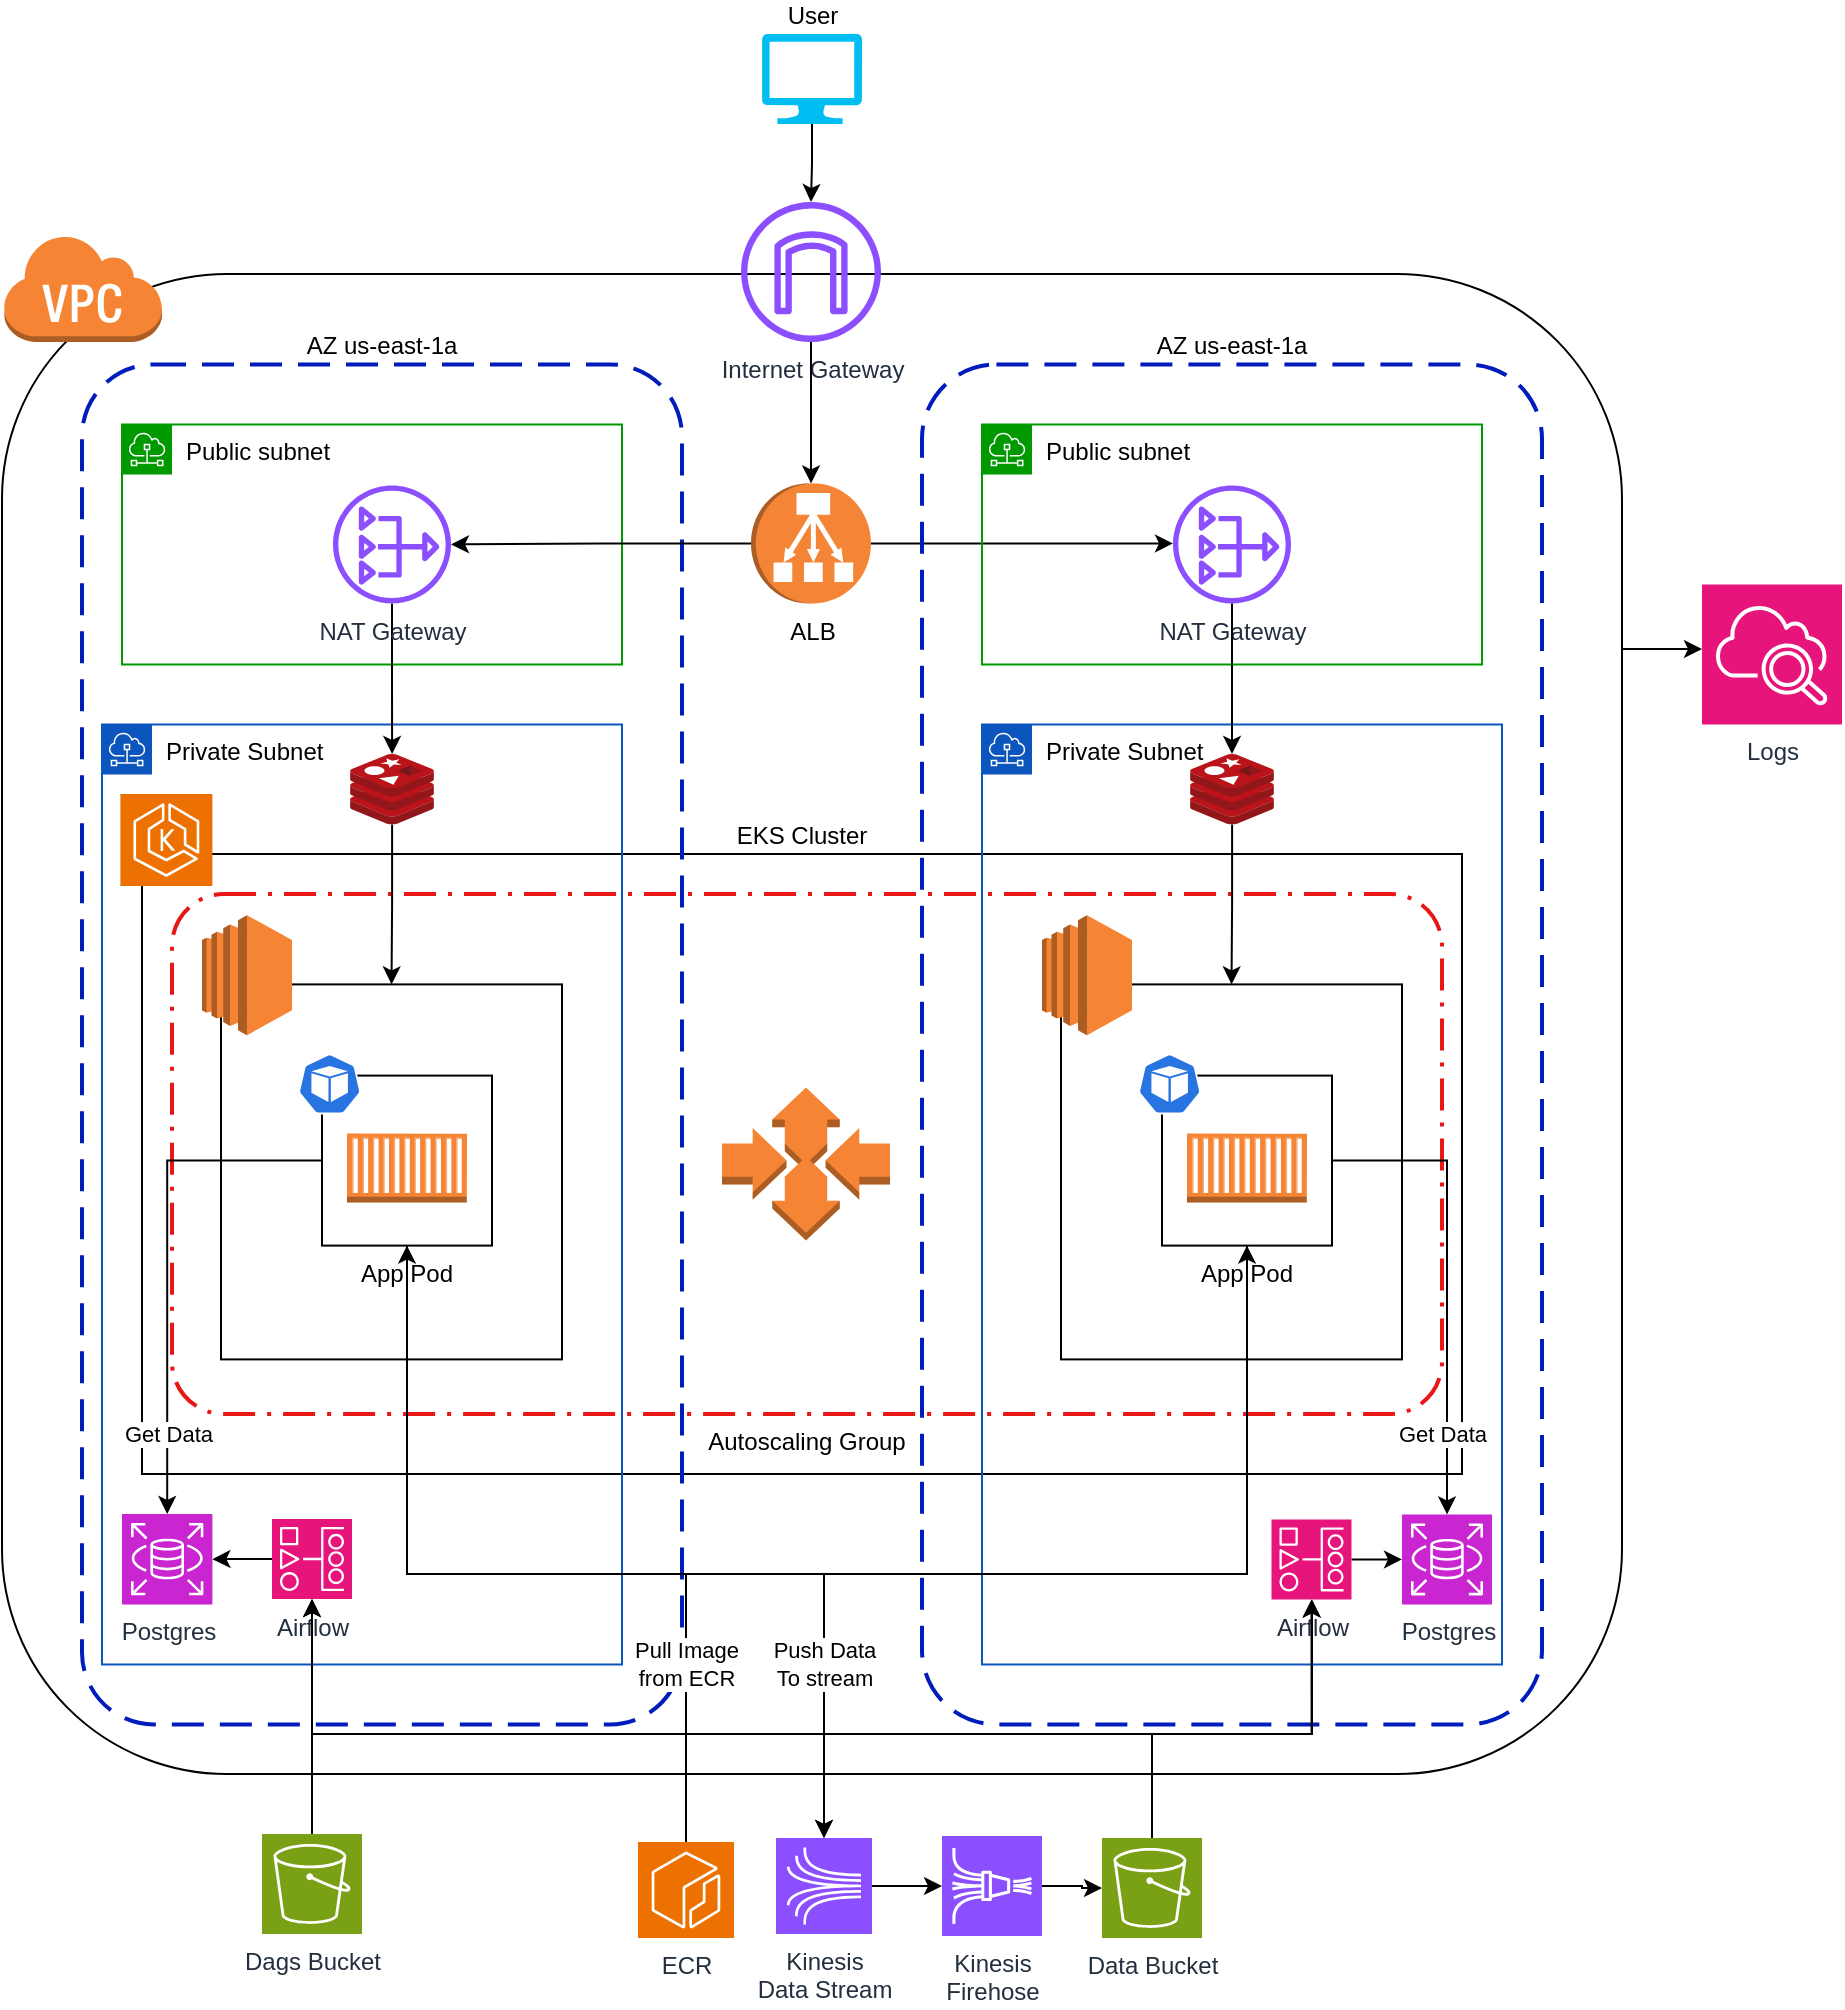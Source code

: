 <mxfile version="24.7.7">
  <diagram id="Nk8_5WHj3bY47Nk8TwNa" name="Page-2">
    <mxGraphModel dx="951" dy="1695" grid="1" gridSize="10" guides="1" tooltips="1" connect="1" arrows="1" fold="1" page="1" pageScale="1" pageWidth="827" pageHeight="1169" math="0" shadow="0">
      <root>
        <mxCell id="0" />
        <mxCell id="1" parent="0" />
        <mxCell id="8qDAEN7lTzCCSwW9B4eR-19" style="edgeStyle=orthogonalEdgeStyle;rounded=0;orthogonalLoop=1;jettySize=auto;html=1;exitX=1;exitY=0.25;exitDx=0;exitDy=0;" parent="1" source="7RvoK3JPYEXPi2wFE7C1-2" target="7RvoK3JPYEXPi2wFE7C1-59" edge="1">
          <mxGeometry relative="1" as="geometry">
            <Array as="points">
              <mxPoint x="1090" y="258" />
              <mxPoint x="1090" y="258" />
            </Array>
          </mxGeometry>
        </mxCell>
        <mxCell id="7RvoK3JPYEXPi2wFE7C1-2" value="" style="rounded=1;whiteSpace=wrap;html=1;fillColor=none;container=0;" parent="1" vertex="1">
          <mxGeometry x="250" y="70" width="810" height="750" as="geometry" />
        </mxCell>
        <mxCell id="7RvoK3JPYEXPi2wFE7C1-3" value="EKS Cluster" style="rounded=0;whiteSpace=wrap;html=1;fillColor=none;labelPosition=center;verticalLabelPosition=top;align=center;verticalAlign=bottom;" parent="1" vertex="1">
          <mxGeometry x="320" y="360" width="660" height="310" as="geometry" />
        </mxCell>
        <mxCell id="7RvoK3JPYEXPi2wFE7C1-4" value="Autoscaling Group" style="rounded=1;arcSize=10;dashed=1;fillColor=none;gradientColor=none;dashPattern=8 3 1 3;strokeWidth=2;labelPosition=center;verticalLabelPosition=bottom;align=center;verticalAlign=top;textShadow=0;strokeColor=#e91616;" parent="1" vertex="1">
          <mxGeometry x="335" y="380" width="635" height="260" as="geometry" />
        </mxCell>
        <mxCell id="7RvoK3JPYEXPi2wFE7C1-31" value="" style="group" parent="1" connectable="0" vertex="1">
          <mxGeometry x="290" y="115.2" width="430" height="720" as="geometry" />
        </mxCell>
        <mxCell id="7RvoK3JPYEXPi2wFE7C1-32" value="" style="group" parent="7RvoK3JPYEXPi2wFE7C1-31" connectable="0" vertex="1">
          <mxGeometry width="410" height="720" as="geometry" />
        </mxCell>
        <mxCell id="7RvoK3JPYEXPi2wFE7C1-33" value="AZ us-east-1a" style="rounded=1;arcSize=12;dashed=1;strokeColor=#001DBC;fillColor=none;dashPattern=8 4;strokeWidth=2;fontColor=#000000;labelBackgroundColor=none;labelPosition=center;verticalLabelPosition=top;align=center;verticalAlign=bottom;" parent="7RvoK3JPYEXPi2wFE7C1-32" vertex="1">
          <mxGeometry width="300" height="680" as="geometry" />
        </mxCell>
        <mxCell id="7RvoK3JPYEXPi2wFE7C1-34" value="Private Subnet" style="sketch=0;outlineConnect=0;html=1;whiteSpace=wrap;fontSize=12;fontStyle=0;shape=mxgraph.aws4.group;grIcon=mxgraph.aws4.group_subnet;strokeColor=#0b55bc;fillColor=none;verticalAlign=top;align=left;spacingLeft=30;dashed=0;" parent="7RvoK3JPYEXPi2wFE7C1-32" vertex="1">
          <mxGeometry x="10" y="180" width="260" height="470" as="geometry" />
        </mxCell>
        <mxCell id="7RvoK3JPYEXPi2wFE7C1-35" value="&lt;font style=&quot;&quot; color=&quot;#000000&quot;&gt;Public subnet&lt;/font&gt;" style="sketch=0;outlineConnect=0;gradientColor=none;html=1;whiteSpace=wrap;fontSize=12;fontStyle=0;shape=mxgraph.aws4.group;grIcon=mxgraph.aws4.group_subnet;strokeColor=#009900;fillColor=none;verticalAlign=top;align=left;spacingLeft=30;fontColor=#879196;dashed=0;" parent="7RvoK3JPYEXPi2wFE7C1-32" vertex="1">
          <mxGeometry x="20" y="30" width="250" height="120" as="geometry" />
        </mxCell>
        <mxCell id="LtW3pOr9cEODEj7JGffH-4" style="edgeStyle=orthogonalEdgeStyle;rounded=0;orthogonalLoop=1;jettySize=auto;html=1;" parent="7RvoK3JPYEXPi2wFE7C1-32" source="7RvoK3JPYEXPi2wFE7C1-37" target="LtW3pOr9cEODEj7JGffH-1" edge="1">
          <mxGeometry relative="1" as="geometry" />
        </mxCell>
        <mxCell id="7RvoK3JPYEXPi2wFE7C1-37" value="NAT Gateway" style="sketch=0;outlineConnect=0;fontColor=#232F3E;gradientColor=none;fillColor=#8C4FFF;strokeColor=none;dashed=0;verticalLabelPosition=bottom;verticalAlign=top;align=center;html=1;fontSize=12;fontStyle=0;aspect=fixed;pointerEvents=1;shape=mxgraph.aws4.nat_gateway;direction=east;" parent="7RvoK3JPYEXPi2wFE7C1-32" vertex="1">
          <mxGeometry x="125.5" y="60.5" width="59" height="59" as="geometry" />
        </mxCell>
        <mxCell id="7RvoK3JPYEXPi2wFE7C1-38" value="" style="group" parent="7RvoK3JPYEXPi2wFE7C1-32" connectable="0" vertex="1">
          <mxGeometry x="60" y="275.4" width="269.5" height="222.1" as="geometry" />
        </mxCell>
        <mxCell id="7RvoK3JPYEXPi2wFE7C1-39" value="" style="rounded=0;whiteSpace=wrap;html=1;labelPosition=center;verticalLabelPosition=bottom;align=center;verticalAlign=top;" parent="7RvoK3JPYEXPi2wFE7C1-38" vertex="1">
          <mxGeometry x="9.5" y="34.6" width="170.5" height="187.5" as="geometry" />
        </mxCell>
        <mxCell id="7RvoK3JPYEXPi2wFE7C1-40" value="" style="outlineConnect=0;dashed=0;verticalLabelPosition=bottom;verticalAlign=top;align=center;html=1;shape=mxgraph.aws3.ec2;fillColor=#F58534;gradientColor=none;" parent="7RvoK3JPYEXPi2wFE7C1-38" vertex="1">
          <mxGeometry width="45" height="60" as="geometry" />
        </mxCell>
        <mxCell id="7RvoK3JPYEXPi2wFE7C1-45" value="" style="group" parent="7RvoK3JPYEXPi2wFE7C1-38" connectable="0" vertex="1">
          <mxGeometry x="40" y="59.6" width="105" height="105.6" as="geometry" />
        </mxCell>
        <mxCell id="7RvoK3JPYEXPi2wFE7C1-46" value="App Pod" style="whiteSpace=wrap;html=1;aspect=fixed;labelPosition=center;verticalLabelPosition=bottom;align=center;verticalAlign=top;" parent="7RvoK3JPYEXPi2wFE7C1-45" vertex="1">
          <mxGeometry x="20" y="20.6" width="85" height="85" as="geometry" />
        </mxCell>
        <mxCell id="7RvoK3JPYEXPi2wFE7C1-47" value="" style="outlineConnect=0;dashed=0;verticalLabelPosition=bottom;verticalAlign=top;align=center;html=1;shape=mxgraph.aws3.ec2_compute_container;fillColor=#F58534;gradientColor=none;" parent="7RvoK3JPYEXPi2wFE7C1-45" vertex="1">
          <mxGeometry x="32.5" y="49.6" width="60" height="34.5" as="geometry" />
        </mxCell>
        <mxCell id="7RvoK3JPYEXPi2wFE7C1-49" value="" style="aspect=fixed;sketch=0;html=1;dashed=0;whitespace=wrap;fillColor=#2875E2;strokeColor=#ffffff;points=[[0.005,0.63,0],[0.1,0.2,0],[0.9,0.2,0],[0.5,0,0],[0.995,0.63,0],[0.72,0.99,0],[0.5,1,0],[0.28,0.99,0]];shape=mxgraph.kubernetes.icon2;prIcon=pod" parent="7RvoK3JPYEXPi2wFE7C1-38" vertex="1">
          <mxGeometry x="48" y="69.2" width="31.66" height="30.4" as="geometry" />
        </mxCell>
        <mxCell id="7RvoK3JPYEXPi2wFE7C1-50" value="" style="sketch=0;points=[[0,0,0],[0.25,0,0],[0.5,0,0],[0.75,0,0],[1,0,0],[0,1,0],[0.25,1,0],[0.5,1,0],[0.75,1,0],[1,1,0],[0,0.25,0],[0,0.5,0],[0,0.75,0],[1,0.25,0],[1,0.5,0],[1,0.75,0]];outlineConnect=0;fontColor=#232F3E;fillColor=#ED7100;strokeColor=#ffffff;dashed=0;verticalLabelPosition=bottom;verticalAlign=top;align=center;html=1;fontSize=12;fontStyle=0;aspect=fixed;shape=mxgraph.aws4.resourceIcon;resIcon=mxgraph.aws4.eks;" parent="7RvoK3JPYEXPi2wFE7C1-32" vertex="1">
          <mxGeometry x="19.2" y="214.8" width="46" height="46" as="geometry" />
        </mxCell>
        <mxCell id="7RvoK3JPYEXPi2wFE7C1-69" value="Postgres" style="sketch=0;points=[[0,0,0],[0.25,0,0],[0.5,0,0],[0.75,0,0],[1,0,0],[0,1,0],[0.25,1,0],[0.5,1,0],[0.75,1,0],[1,1,0],[0,0.25,0],[0,0.5,0],[0,0.75,0],[1,0.25,0],[1,0.5,0],[1,0.75,0]];outlineConnect=0;fontColor=#232F3E;fillColor=#C925D1;strokeColor=#ffffff;dashed=0;verticalLabelPosition=bottom;verticalAlign=top;align=center;html=1;fontSize=12;fontStyle=0;aspect=fixed;shape=mxgraph.aws4.resourceIcon;resIcon=mxgraph.aws4.rds;" parent="7RvoK3JPYEXPi2wFE7C1-32" vertex="1">
          <mxGeometry x="20" y="574.8" width="45.2" height="45.2" as="geometry" />
        </mxCell>
        <mxCell id="8qDAEN7lTzCCSwW9B4eR-32" value="" style="edgeStyle=orthogonalEdgeStyle;rounded=0;orthogonalLoop=1;jettySize=auto;html=1;" parent="7RvoK3JPYEXPi2wFE7C1-32" source="8qDAEN7lTzCCSwW9B4eR-21" target="7RvoK3JPYEXPi2wFE7C1-69" edge="1">
          <mxGeometry relative="1" as="geometry" />
        </mxCell>
        <mxCell id="8qDAEN7lTzCCSwW9B4eR-21" value="Airflow" style="sketch=0;points=[[0,0,0],[0.25,0,0],[0.5,0,0],[0.75,0,0],[1,0,0],[0,1,0],[0.25,1,0],[0.5,1,0],[0.75,1,0],[1,1,0],[0,0.25,0],[0,0.5,0],[0,0.75,0],[1,0.25,0],[1,0.5,0],[1,0.75,0]];outlineConnect=0;fontColor=#232F3E;fillColor=#E7157B;strokeColor=#ffffff;dashed=0;verticalLabelPosition=bottom;verticalAlign=top;align=center;html=1;fontSize=12;fontStyle=0;aspect=fixed;shape=mxgraph.aws4.resourceIcon;resIcon=mxgraph.aws4.managed_workflows_for_apache_airflow;" parent="7RvoK3JPYEXPi2wFE7C1-32" vertex="1">
          <mxGeometry x="95" y="577.3" width="40" height="40" as="geometry" />
        </mxCell>
        <mxCell id="LtW3pOr9cEODEj7JGffH-5" style="edgeStyle=orthogonalEdgeStyle;rounded=0;orthogonalLoop=1;jettySize=auto;html=1;" parent="7RvoK3JPYEXPi2wFE7C1-32" source="LtW3pOr9cEODEj7JGffH-1" target="7RvoK3JPYEXPi2wFE7C1-39" edge="1">
          <mxGeometry relative="1" as="geometry" />
        </mxCell>
        <mxCell id="LtW3pOr9cEODEj7JGffH-1" value="" style="image;sketch=0;aspect=fixed;html=1;points=[];align=center;fontSize=12;image=img/lib/mscae/Cache_Redis_Product.svg;" parent="7RvoK3JPYEXPi2wFE7C1-32" vertex="1">
          <mxGeometry x="134.05" y="194.8" width="41.9" height="35.2" as="geometry" />
        </mxCell>
        <mxCell id="7RvoK3JPYEXPi2wFE7C1-60" value="" style="outlineConnect=0;dashed=0;verticalLabelPosition=bottom;verticalAlign=top;align=center;html=1;shape=mxgraph.aws3.auto_scaling;fillColor=#F58534;gradientColor=none;" parent="7RvoK3JPYEXPi2wFE7C1-32" vertex="1">
          <mxGeometry x="320" y="361.55" width="84" height="76.5" as="geometry" />
        </mxCell>
        <mxCell id="VeaT5giZ94QDTVKN3jzC-1" value="ALB" style="outlineConnect=0;dashed=0;verticalLabelPosition=bottom;verticalAlign=top;align=center;html=1;shape=mxgraph.aws3.classic_load_balancer;fillColor=#F58536;gradientColor=none;direction=south;" vertex="1" parent="7RvoK3JPYEXPi2wFE7C1-32">
          <mxGeometry x="334.5" y="59.5" width="60" height="60" as="geometry" />
        </mxCell>
        <mxCell id="VeaT5giZ94QDTVKN3jzC-5" style="edgeStyle=orthogonalEdgeStyle;rounded=0;orthogonalLoop=1;jettySize=auto;html=1;" edge="1" parent="7RvoK3JPYEXPi2wFE7C1-32" source="VeaT5giZ94QDTVKN3jzC-1" target="7RvoK3JPYEXPi2wFE7C1-37">
          <mxGeometry relative="1" as="geometry" />
        </mxCell>
        <mxCell id="sxPNIzPanMjUsf4vRM8A-8" style="edgeStyle=orthogonalEdgeStyle;rounded=0;orthogonalLoop=1;jettySize=auto;html=1;entryX=0.5;entryY=0;entryDx=0;entryDy=0;entryPerimeter=0;" edge="1" parent="7RvoK3JPYEXPi2wFE7C1-32" source="7RvoK3JPYEXPi2wFE7C1-46" target="7RvoK3JPYEXPi2wFE7C1-69">
          <mxGeometry relative="1" as="geometry" />
        </mxCell>
        <mxCell id="sxPNIzPanMjUsf4vRM8A-9" value="Get Data" style="edgeLabel;html=1;align=center;verticalAlign=middle;resizable=0;points=[];" vertex="1" connectable="0" parent="sxPNIzPanMjUsf4vRM8A-8">
          <mxGeometry x="0.558" relative="1" as="geometry">
            <mxPoint y="16" as="offset" />
          </mxGeometry>
        </mxCell>
        <mxCell id="7RvoK3JPYEXPi2wFE7C1-51" value="" style="outlineConnect=0;dashed=0;verticalLabelPosition=bottom;verticalAlign=top;align=center;html=1;shape=mxgraph.aws3.virtual_private_cloud;fillColor=#F58534;gradientColor=none;" parent="1" vertex="1">
          <mxGeometry x="250.5" y="50" width="79.5" height="54" as="geometry" />
        </mxCell>
        <mxCell id="8qDAEN7lTzCCSwW9B4eR-36" style="edgeStyle=orthogonalEdgeStyle;rounded=0;orthogonalLoop=1;jettySize=auto;html=1;" parent="1" source="VeaT5giZ94QDTVKN3jzC-1" target="8qDAEN7lTzCCSwW9B4eR-7" edge="1">
          <mxGeometry relative="1" as="geometry">
            <Array as="points">
              <mxPoint x="660" y="200" />
            </Array>
          </mxGeometry>
        </mxCell>
        <mxCell id="7RvoK3JPYEXPi2wFE7C1-53" value="Internet Gateway" style="sketch=0;outlineConnect=0;fontColor=#232F3E;gradientColor=none;fillColor=#8C4FFF;strokeColor=none;dashed=0;verticalLabelPosition=bottom;verticalAlign=top;align=center;html=1;fontSize=12;fontStyle=0;aspect=fixed;pointerEvents=1;shape=mxgraph.aws4.internet_gateway;" parent="1" vertex="1">
          <mxGeometry x="619.5" y="34" width="70" height="70" as="geometry" />
        </mxCell>
        <mxCell id="7RvoK3JPYEXPi2wFE7C1-57" value="" style="edgeStyle=orthogonalEdgeStyle;rounded=0;orthogonalLoop=1;jettySize=auto;html=1;" parent="1" source="7RvoK3JPYEXPi2wFE7C1-58" target="7RvoK3JPYEXPi2wFE7C1-53" edge="1">
          <mxGeometry relative="1" as="geometry" />
        </mxCell>
        <mxCell id="7RvoK3JPYEXPi2wFE7C1-58" value="User" style="verticalLabelPosition=top;html=1;verticalAlign=bottom;align=center;strokeColor=none;fillColor=#00BEF2;shape=mxgraph.azure.computer;pointerEvents=1;labelPosition=center;" parent="1" vertex="1">
          <mxGeometry x="630" y="-50" width="50" height="45" as="geometry" />
        </mxCell>
        <mxCell id="3yoMqUDnN0wElFV1GtGB-1" value="Data Bucket" style="sketch=0;points=[[0,0,0],[0.25,0,0],[0.5,0,0],[0.75,0,0],[1,0,0],[0,1,0],[0.25,1,0],[0.5,1,0],[0.75,1,0],[1,1,0],[0,0.25,0],[0,0.5,0],[0,0.75,0],[1,0.25,0],[1,0.5,0],[1,0.75,0]];outlineConnect=0;fontColor=#232F3E;fillColor=#7AA116;strokeColor=#ffffff;dashed=0;verticalLabelPosition=bottom;verticalAlign=top;align=center;html=1;fontSize=12;fontStyle=0;aspect=fixed;shape=mxgraph.aws4.resourceIcon;resIcon=mxgraph.aws4.s3;" parent="1" vertex="1">
          <mxGeometry x="800" y="852" width="50" height="50" as="geometry" />
        </mxCell>
        <mxCell id="3yoMqUDnN0wElFV1GtGB-9" value="" style="edgeStyle=orthogonalEdgeStyle;rounded=0;orthogonalLoop=1;jettySize=auto;html=1;" parent="1" source="3yoMqUDnN0wElFV1GtGB-2" target="3yoMqUDnN0wElFV1GtGB-3" edge="1">
          <mxGeometry relative="1" as="geometry" />
        </mxCell>
        <mxCell id="3yoMqUDnN0wElFV1GtGB-2" value="Kinesis&lt;div&gt;&lt;span style=&quot;background-color: initial;&quot;&gt;Data Stream&lt;/span&gt;&lt;/div&gt;" style="sketch=0;points=[[0,0,0],[0.25,0,0],[0.5,0,0],[0.75,0,0],[1,0,0],[0,1,0],[0.25,1,0],[0.5,1,0],[0.75,1,0],[1,1,0],[0,0.25,0],[0,0.5,0],[0,0.75,0],[1,0.25,0],[1,0.5,0],[1,0.75,0]];outlineConnect=0;fontColor=#232F3E;fillColor=#8C4FFF;strokeColor=#ffffff;dashed=0;verticalLabelPosition=bottom;verticalAlign=top;align=center;html=1;fontSize=12;fontStyle=0;aspect=fixed;shape=mxgraph.aws4.resourceIcon;resIcon=mxgraph.aws4.kinesis;direction=east;" parent="1" vertex="1">
          <mxGeometry x="637" y="852" width="48" height="48" as="geometry" />
        </mxCell>
        <mxCell id="3yoMqUDnN0wElFV1GtGB-10" value="" style="edgeStyle=orthogonalEdgeStyle;rounded=0;orthogonalLoop=1;jettySize=auto;html=1;" parent="1" source="3yoMqUDnN0wElFV1GtGB-3" target="3yoMqUDnN0wElFV1GtGB-1" edge="1">
          <mxGeometry relative="1" as="geometry" />
        </mxCell>
        <mxCell id="3yoMqUDnN0wElFV1GtGB-3" value="Kinesis&lt;div&gt;Firehose&lt;/div&gt;" style="sketch=0;points=[[0,0,0],[0.25,0,0],[0.5,0,0],[0.75,0,0],[1,0,0],[0,1,0],[0.25,1,0],[0.5,1,0],[0.75,1,0],[1,1,0],[0,0.25,0],[0,0.5,0],[0,0.75,0],[1,0.25,0],[1,0.5,0],[1,0.75,0]];outlineConnect=0;fontColor=#232F3E;fillColor=#8C4FFF;strokeColor=#ffffff;dashed=0;verticalLabelPosition=bottom;verticalAlign=top;align=center;html=1;fontSize=12;fontStyle=0;aspect=fixed;shape=mxgraph.aws4.resourceIcon;resIcon=mxgraph.aws4.kinesis_data_firehose;direction=east;" parent="1" vertex="1">
          <mxGeometry x="720" y="851" width="50" height="50" as="geometry" />
        </mxCell>
        <mxCell id="8qDAEN7lTzCCSwW9B4eR-1" value="" style="group" parent="1" connectable="0" vertex="1">
          <mxGeometry x="710" y="115.2" width="460" height="720" as="geometry" />
        </mxCell>
        <mxCell id="8qDAEN7lTzCCSwW9B4eR-2" value="" style="group" parent="8qDAEN7lTzCCSwW9B4eR-1" connectable="0" vertex="1">
          <mxGeometry width="410" height="720" as="geometry" />
        </mxCell>
        <mxCell id="8qDAEN7lTzCCSwW9B4eR-3" value="AZ us-east-1a" style="rounded=1;arcSize=12;dashed=1;strokeColor=#001DBC;fillColor=none;dashPattern=8 4;strokeWidth=2;fontColor=#000000;labelBackgroundColor=none;labelPosition=center;verticalLabelPosition=top;align=center;verticalAlign=bottom;" parent="8qDAEN7lTzCCSwW9B4eR-2" vertex="1">
          <mxGeometry width="310" height="680" as="geometry" />
        </mxCell>
        <mxCell id="8qDAEN7lTzCCSwW9B4eR-4" value="Private Subnet" style="sketch=0;outlineConnect=0;html=1;whiteSpace=wrap;fontSize=12;fontStyle=0;shape=mxgraph.aws4.group;grIcon=mxgraph.aws4.group_subnet;strokeColor=#0b55bc;fillColor=none;verticalAlign=top;align=left;spacingLeft=30;dashed=0;" parent="8qDAEN7lTzCCSwW9B4eR-2" vertex="1">
          <mxGeometry x="30" y="180" width="260" height="470" as="geometry" />
        </mxCell>
        <mxCell id="8qDAEN7lTzCCSwW9B4eR-5" value="&lt;font style=&quot;&quot; color=&quot;#000000&quot;&gt;Public subnet&lt;/font&gt;" style="sketch=0;outlineConnect=0;gradientColor=none;html=1;whiteSpace=wrap;fontSize=12;fontStyle=0;shape=mxgraph.aws4.group;grIcon=mxgraph.aws4.group_subnet;strokeColor=#009900;fillColor=none;verticalAlign=top;align=left;spacingLeft=30;fontColor=#879196;dashed=0;" parent="8qDAEN7lTzCCSwW9B4eR-2" vertex="1">
          <mxGeometry x="30" y="30" width="250" height="120" as="geometry" />
        </mxCell>
        <mxCell id="8qDAEN7lTzCCSwW9B4eR-6" style="edgeStyle=orthogonalEdgeStyle;rounded=0;orthogonalLoop=1;jettySize=auto;html=1;entryX=0.5;entryY=0;entryDx=0;entryDy=0;" parent="8qDAEN7lTzCCSwW9B4eR-2" source="LtW3pOr9cEODEj7JGffH-2" target="8qDAEN7lTzCCSwW9B4eR-9" edge="1">
          <mxGeometry relative="1" as="geometry" />
        </mxCell>
        <mxCell id="8qDAEN7lTzCCSwW9B4eR-7" value="NAT Gateway" style="sketch=0;outlineConnect=0;fontColor=#232F3E;gradientColor=none;fillColor=#8C4FFF;strokeColor=none;dashed=0;verticalLabelPosition=bottom;verticalAlign=top;align=center;html=1;fontSize=12;fontStyle=0;aspect=fixed;pointerEvents=1;shape=mxgraph.aws4.nat_gateway;direction=east;" parent="8qDAEN7lTzCCSwW9B4eR-2" vertex="1">
          <mxGeometry x="125.5" y="60.5" width="59" height="59" as="geometry" />
        </mxCell>
        <mxCell id="8qDAEN7lTzCCSwW9B4eR-8" value="" style="group" parent="8qDAEN7lTzCCSwW9B4eR-2" connectable="0" vertex="1">
          <mxGeometry x="60" y="275.4" width="269.5" height="222.1" as="geometry" />
        </mxCell>
        <mxCell id="8qDAEN7lTzCCSwW9B4eR-9" value="" style="rounded=0;whiteSpace=wrap;html=1;labelPosition=center;verticalLabelPosition=bottom;align=center;verticalAlign=top;" parent="8qDAEN7lTzCCSwW9B4eR-8" vertex="1">
          <mxGeometry x="9.5" y="34.6" width="170.5" height="187.5" as="geometry" />
        </mxCell>
        <mxCell id="8qDAEN7lTzCCSwW9B4eR-10" value="" style="outlineConnect=0;dashed=0;verticalLabelPosition=bottom;verticalAlign=top;align=center;html=1;shape=mxgraph.aws3.ec2;fillColor=#F58534;gradientColor=none;" parent="8qDAEN7lTzCCSwW9B4eR-8" vertex="1">
          <mxGeometry width="45" height="60" as="geometry" />
        </mxCell>
        <mxCell id="8qDAEN7lTzCCSwW9B4eR-11" value="" style="group" parent="8qDAEN7lTzCCSwW9B4eR-8" connectable="0" vertex="1">
          <mxGeometry x="40" y="59.6" width="105" height="105.6" as="geometry" />
        </mxCell>
        <mxCell id="8qDAEN7lTzCCSwW9B4eR-12" value="App Pod" style="whiteSpace=wrap;html=1;aspect=fixed;labelPosition=center;verticalLabelPosition=bottom;align=center;verticalAlign=top;" parent="8qDAEN7lTzCCSwW9B4eR-11" vertex="1">
          <mxGeometry x="20" y="20.6" width="85" height="85" as="geometry" />
        </mxCell>
        <mxCell id="8qDAEN7lTzCCSwW9B4eR-13" value="" style="outlineConnect=0;dashed=0;verticalLabelPosition=bottom;verticalAlign=top;align=center;html=1;shape=mxgraph.aws3.ec2_compute_container;fillColor=#F58534;gradientColor=none;" parent="8qDAEN7lTzCCSwW9B4eR-11" vertex="1">
          <mxGeometry x="32.5" y="49.6" width="60" height="34.5" as="geometry" />
        </mxCell>
        <mxCell id="8qDAEN7lTzCCSwW9B4eR-14" value="" style="aspect=fixed;sketch=0;html=1;dashed=0;whitespace=wrap;fillColor=#2875E2;strokeColor=#ffffff;points=[[0.005,0.63,0],[0.1,0.2,0],[0.9,0.2,0],[0.5,0,0],[0.995,0.63,0],[0.72,0.99,0],[0.5,1,0],[0.28,0.99,0]];shape=mxgraph.kubernetes.icon2;prIcon=pod" parent="8qDAEN7lTzCCSwW9B4eR-8" vertex="1">
          <mxGeometry x="48" y="69.2" width="31.66" height="30.4" as="geometry" />
        </mxCell>
        <mxCell id="8qDAEN7lTzCCSwW9B4eR-16" value="Postgres" style="sketch=0;points=[[0,0,0],[0.25,0,0],[0.5,0,0],[0.75,0,0],[1,0,0],[0,1,0],[0.25,1,0],[0.5,1,0],[0.75,1,0],[1,1,0],[0,0.25,0],[0,0.5,0],[0,0.75,0],[1,0.25,0],[1,0.5,0],[1,0.75,0]];outlineConnect=0;fontColor=#232F3E;fillColor=#C925D1;strokeColor=#ffffff;dashed=0;verticalLabelPosition=bottom;verticalAlign=top;align=center;html=1;fontSize=12;fontStyle=0;aspect=fixed;shape=mxgraph.aws4.resourceIcon;resIcon=mxgraph.aws4.rds;" parent="8qDAEN7lTzCCSwW9B4eR-2" vertex="1">
          <mxGeometry x="240" y="575" width="45" height="45" as="geometry" />
        </mxCell>
        <mxCell id="8qDAEN7lTzCCSwW9B4eR-35" value="" style="edgeStyle=orthogonalEdgeStyle;rounded=0;orthogonalLoop=1;jettySize=auto;html=1;" parent="8qDAEN7lTzCCSwW9B4eR-2" source="8qDAEN7lTzCCSwW9B4eR-22" target="8qDAEN7lTzCCSwW9B4eR-16" edge="1">
          <mxGeometry relative="1" as="geometry" />
        </mxCell>
        <mxCell id="8qDAEN7lTzCCSwW9B4eR-22" value="Airflow" style="sketch=0;points=[[0,0,0],[0.25,0,0],[0.5,0,0],[0.75,0,0],[1,0,0],[0,1,0],[0.25,1,0],[0.5,1,0],[0.75,1,0],[1,1,0],[0,0.25,0],[0,0.5,0],[0,0.75,0],[1,0.25,0],[1,0.5,0],[1,0.75,0]];outlineConnect=0;fontColor=#232F3E;fillColor=#E7157B;strokeColor=#ffffff;dashed=0;verticalLabelPosition=bottom;verticalAlign=top;align=center;html=1;fontSize=12;fontStyle=0;aspect=fixed;shape=mxgraph.aws4.resourceIcon;resIcon=mxgraph.aws4.managed_workflows_for_apache_airflow;" parent="8qDAEN7lTzCCSwW9B4eR-2" vertex="1">
          <mxGeometry x="174.75" y="577.5" width="40" height="40" as="geometry" />
        </mxCell>
        <mxCell id="LtW3pOr9cEODEj7JGffH-2" value="" style="image;sketch=0;aspect=fixed;html=1;points=[];align=center;fontSize=12;image=img/lib/mscae/Cache_Redis_Product.svg;" parent="8qDAEN7lTzCCSwW9B4eR-2" vertex="1">
          <mxGeometry x="134.05" y="194.8" width="41.9" height="35.2" as="geometry" />
        </mxCell>
        <mxCell id="LtW3pOr9cEODEj7JGffH-3" value="" style="edgeStyle=orthogonalEdgeStyle;rounded=0;orthogonalLoop=1;jettySize=auto;html=1;entryX=0.5;entryY=0;entryDx=0;entryDy=0;" parent="8qDAEN7lTzCCSwW9B4eR-2" source="8qDAEN7lTzCCSwW9B4eR-7" target="LtW3pOr9cEODEj7JGffH-2" edge="1">
          <mxGeometry relative="1" as="geometry">
            <mxPoint x="865" y="235.2" as="sourcePoint" />
            <mxPoint x="865" y="425.2" as="targetPoint" />
          </mxGeometry>
        </mxCell>
        <mxCell id="sxPNIzPanMjUsf4vRM8A-10" style="edgeStyle=orthogonalEdgeStyle;rounded=0;orthogonalLoop=1;jettySize=auto;html=1;exitX=1;exitY=0.5;exitDx=0;exitDy=0;entryX=0.5;entryY=0;entryDx=0;entryDy=0;entryPerimeter=0;" edge="1" parent="8qDAEN7lTzCCSwW9B4eR-2" source="8qDAEN7lTzCCSwW9B4eR-12" target="8qDAEN7lTzCCSwW9B4eR-16">
          <mxGeometry relative="1" as="geometry" />
        </mxCell>
        <mxCell id="sxPNIzPanMjUsf4vRM8A-11" value="Get Data" style="edgeLabel;html=1;align=center;verticalAlign=middle;resizable=0;points=[];" vertex="1" connectable="0" parent="sxPNIzPanMjUsf4vRM8A-10">
          <mxGeometry x="0.717" y="-1" relative="1" as="geometry">
            <mxPoint x="-2" y="-7" as="offset" />
          </mxGeometry>
        </mxCell>
        <mxCell id="7RvoK3JPYEXPi2wFE7C1-59" value="Logs" style="sketch=0;points=[[0,0,0],[0.25,0,0],[0.5,0,0],[0.75,0,0],[1,0,0],[0,1,0],[0.25,1,0],[0.5,1,0],[0.75,1,0],[1,1,0],[0,0.25,0],[0,0.5,0],[0,0.75,0],[1,0.25,0],[1,0.5,0],[1,0.75,0]];points=[[0,0,0],[0.25,0,0],[0.5,0,0],[0.75,0,0],[1,0,0],[0,1,0],[0.25,1,0],[0.5,1,0],[0.75,1,0],[1,1,0],[0,0.25,0],[0,0.5,0],[0,0.75,0],[1,0.25,0],[1,0.5,0],[1,0.75,0]];outlineConnect=0;fontColor=#232F3E;fillColor=#E7157B;strokeColor=#ffffff;dashed=0;verticalLabelPosition=bottom;verticalAlign=top;align=center;html=1;fontSize=12;fontStyle=0;aspect=fixed;shape=mxgraph.aws4.resourceIcon;resIcon=mxgraph.aws4.cloudwatch_2;container=0;" parent="8qDAEN7lTzCCSwW9B4eR-1" vertex="1">
          <mxGeometry x="390" y="110.0" width="70" height="70" as="geometry" />
        </mxCell>
        <mxCell id="8qDAEN7lTzCCSwW9B4eR-20" style="edgeStyle=orthogonalEdgeStyle;rounded=0;orthogonalLoop=1;jettySize=auto;html=1;exitX=0.5;exitY=1;exitDx=0;exitDy=0;" parent="1" source="8qDAEN7lTzCCSwW9B4eR-12" target="3yoMqUDnN0wElFV1GtGB-2" edge="1">
          <mxGeometry relative="1" as="geometry">
            <Array as="points">
              <mxPoint x="873" y="720" />
              <mxPoint x="661" y="720" />
            </Array>
          </mxGeometry>
        </mxCell>
        <mxCell id="8qDAEN7lTzCCSwW9B4eR-29" style="edgeStyle=orthogonalEdgeStyle;rounded=0;orthogonalLoop=1;jettySize=auto;html=1;entryX=0.5;entryY=1;entryDx=0;entryDy=0;entryPerimeter=0;" parent="1" source="3yoMqUDnN0wElFV1GtGB-1" target="8qDAEN7lTzCCSwW9B4eR-22" edge="1">
          <mxGeometry relative="1" as="geometry">
            <Array as="points">
              <mxPoint x="825" y="800" />
              <mxPoint x="905" y="800" />
            </Array>
          </mxGeometry>
        </mxCell>
        <mxCell id="LtW3pOr9cEODEj7JGffH-9" style="edgeStyle=orthogonalEdgeStyle;rounded=0;orthogonalLoop=1;jettySize=auto;html=1;" parent="1" source="LtW3pOr9cEODEj7JGffH-6" target="8qDAEN7lTzCCSwW9B4eR-22" edge="1">
          <mxGeometry relative="1" as="geometry">
            <Array as="points">
              <mxPoint x="405" y="800" />
              <mxPoint x="905" y="800" />
            </Array>
          </mxGeometry>
        </mxCell>
        <mxCell id="LtW3pOr9cEODEj7JGffH-6" value="Dags Bucket" style="sketch=0;points=[[0,0,0],[0.25,0,0],[0.5,0,0],[0.75,0,0],[1,0,0],[0,1,0],[0.25,1,0],[0.5,1,0],[0.75,1,0],[1,1,0],[0,0.25,0],[0,0.5,0],[0,0.75,0],[1,0.25,0],[1,0.5,0],[1,0.75,0]];outlineConnect=0;fontColor=#232F3E;fillColor=#7AA116;strokeColor=#ffffff;dashed=0;verticalLabelPosition=bottom;verticalAlign=top;align=center;html=1;fontSize=12;fontStyle=0;aspect=fixed;shape=mxgraph.aws4.resourceIcon;resIcon=mxgraph.aws4.s3;" parent="1" vertex="1">
          <mxGeometry x="380" y="850" width="50" height="50" as="geometry" />
        </mxCell>
        <mxCell id="LtW3pOr9cEODEj7JGffH-7" style="edgeStyle=orthogonalEdgeStyle;rounded=0;orthogonalLoop=1;jettySize=auto;html=1;entryX=0.5;entryY=1;entryDx=0;entryDy=0;entryPerimeter=0;" parent="1" source="LtW3pOr9cEODEj7JGffH-6" target="8qDAEN7lTzCCSwW9B4eR-21" edge="1">
          <mxGeometry relative="1" as="geometry" />
        </mxCell>
        <mxCell id="LtW3pOr9cEODEj7JGffH-8" style="edgeStyle=orthogonalEdgeStyle;rounded=0;orthogonalLoop=1;jettySize=auto;html=1;entryX=0.5;entryY=1;entryDx=0;entryDy=0;entryPerimeter=0;" parent="1" source="3yoMqUDnN0wElFV1GtGB-1" target="8qDAEN7lTzCCSwW9B4eR-21" edge="1">
          <mxGeometry relative="1" as="geometry">
            <Array as="points">
              <mxPoint x="825" y="800" />
              <mxPoint x="405" y="800" />
            </Array>
          </mxGeometry>
        </mxCell>
        <mxCell id="VeaT5giZ94QDTVKN3jzC-3" value="" style="edgeStyle=orthogonalEdgeStyle;rounded=0;orthogonalLoop=1;jettySize=auto;html=1;" edge="1" parent="1" source="7RvoK3JPYEXPi2wFE7C1-53" target="VeaT5giZ94QDTVKN3jzC-1">
          <mxGeometry relative="1" as="geometry">
            <Array as="points" />
            <mxPoint x="660" y="100" as="sourcePoint" />
            <mxPoint x="836" y="200" as="targetPoint" />
          </mxGeometry>
        </mxCell>
        <mxCell id="VeaT5giZ94QDTVKN3jzC-7" style="edgeStyle=orthogonalEdgeStyle;rounded=0;orthogonalLoop=1;jettySize=auto;html=1;entryX=0.5;entryY=1;entryDx=0;entryDy=0;" edge="1" parent="1" source="VeaT5giZ94QDTVKN3jzC-6" target="7RvoK3JPYEXPi2wFE7C1-46">
          <mxGeometry relative="1" as="geometry">
            <Array as="points">
              <mxPoint x="592" y="720" />
              <mxPoint x="452" y="720" />
            </Array>
          </mxGeometry>
        </mxCell>
        <mxCell id="VeaT5giZ94QDTVKN3jzC-9" style="edgeStyle=orthogonalEdgeStyle;rounded=0;orthogonalLoop=1;jettySize=auto;html=1;entryX=0.5;entryY=1;entryDx=0;entryDy=0;" edge="1" parent="1" source="VeaT5giZ94QDTVKN3jzC-6" target="8qDAEN7lTzCCSwW9B4eR-12">
          <mxGeometry relative="1" as="geometry">
            <Array as="points">
              <mxPoint x="592" y="720" />
              <mxPoint x="873" y="720" />
            </Array>
          </mxGeometry>
        </mxCell>
        <mxCell id="VeaT5giZ94QDTVKN3jzC-11" value="Pull Image&lt;div&gt;from ECR&lt;/div&gt;" style="edgeLabel;html=1;align=center;verticalAlign=middle;resizable=0;points=[];" vertex="1" connectable="0" parent="VeaT5giZ94QDTVKN3jzC-9">
          <mxGeometry x="-0.672" y="-1" relative="1" as="geometry">
            <mxPoint x="-1" y="6" as="offset" />
          </mxGeometry>
        </mxCell>
        <mxCell id="VeaT5giZ94QDTVKN3jzC-6" value="ECR" style="sketch=0;points=[[0,0,0],[0.25,0,0],[0.5,0,0],[0.75,0,0],[1,0,0],[0,1,0],[0.25,1,0],[0.5,1,0],[0.75,1,0],[1,1,0],[0,0.25,0],[0,0.5,0],[0,0.75,0],[1,0.25,0],[1,0.5,0],[1,0.75,0]];outlineConnect=0;fontColor=#232F3E;fillColor=#ED7100;strokeColor=#ffffff;dashed=0;verticalLabelPosition=bottom;verticalAlign=top;align=center;html=1;fontSize=12;fontStyle=0;aspect=fixed;shape=mxgraph.aws4.resourceIcon;resIcon=mxgraph.aws4.ecr;" vertex="1" parent="1">
          <mxGeometry x="568" y="854" width="48" height="48" as="geometry" />
        </mxCell>
        <mxCell id="VeaT5giZ94QDTVKN3jzC-8" style="edgeStyle=orthogonalEdgeStyle;rounded=0;orthogonalLoop=1;jettySize=auto;html=1;exitX=0.5;exitY=1;exitDx=0;exitDy=0;entryX=0.5;entryY=0;entryDx=0;entryDy=0;entryPerimeter=0;" edge="1" parent="1" source="7RvoK3JPYEXPi2wFE7C1-46" target="3yoMqUDnN0wElFV1GtGB-2">
          <mxGeometry relative="1" as="geometry">
            <Array as="points">
              <mxPoint x="452" y="720" />
              <mxPoint x="661" y="720" />
            </Array>
          </mxGeometry>
        </mxCell>
        <mxCell id="VeaT5giZ94QDTVKN3jzC-10" value="Push Data&lt;div&gt;To stream&lt;/div&gt;" style="edgeLabel;html=1;align=center;verticalAlign=middle;resizable=0;points=[];" vertex="1" connectable="0" parent="VeaT5giZ94QDTVKN3jzC-8">
          <mxGeometry x="0.702" y="1" relative="1" as="geometry">
            <mxPoint x="-1" y="-12" as="offset" />
          </mxGeometry>
        </mxCell>
      </root>
    </mxGraphModel>
  </diagram>
</mxfile>

